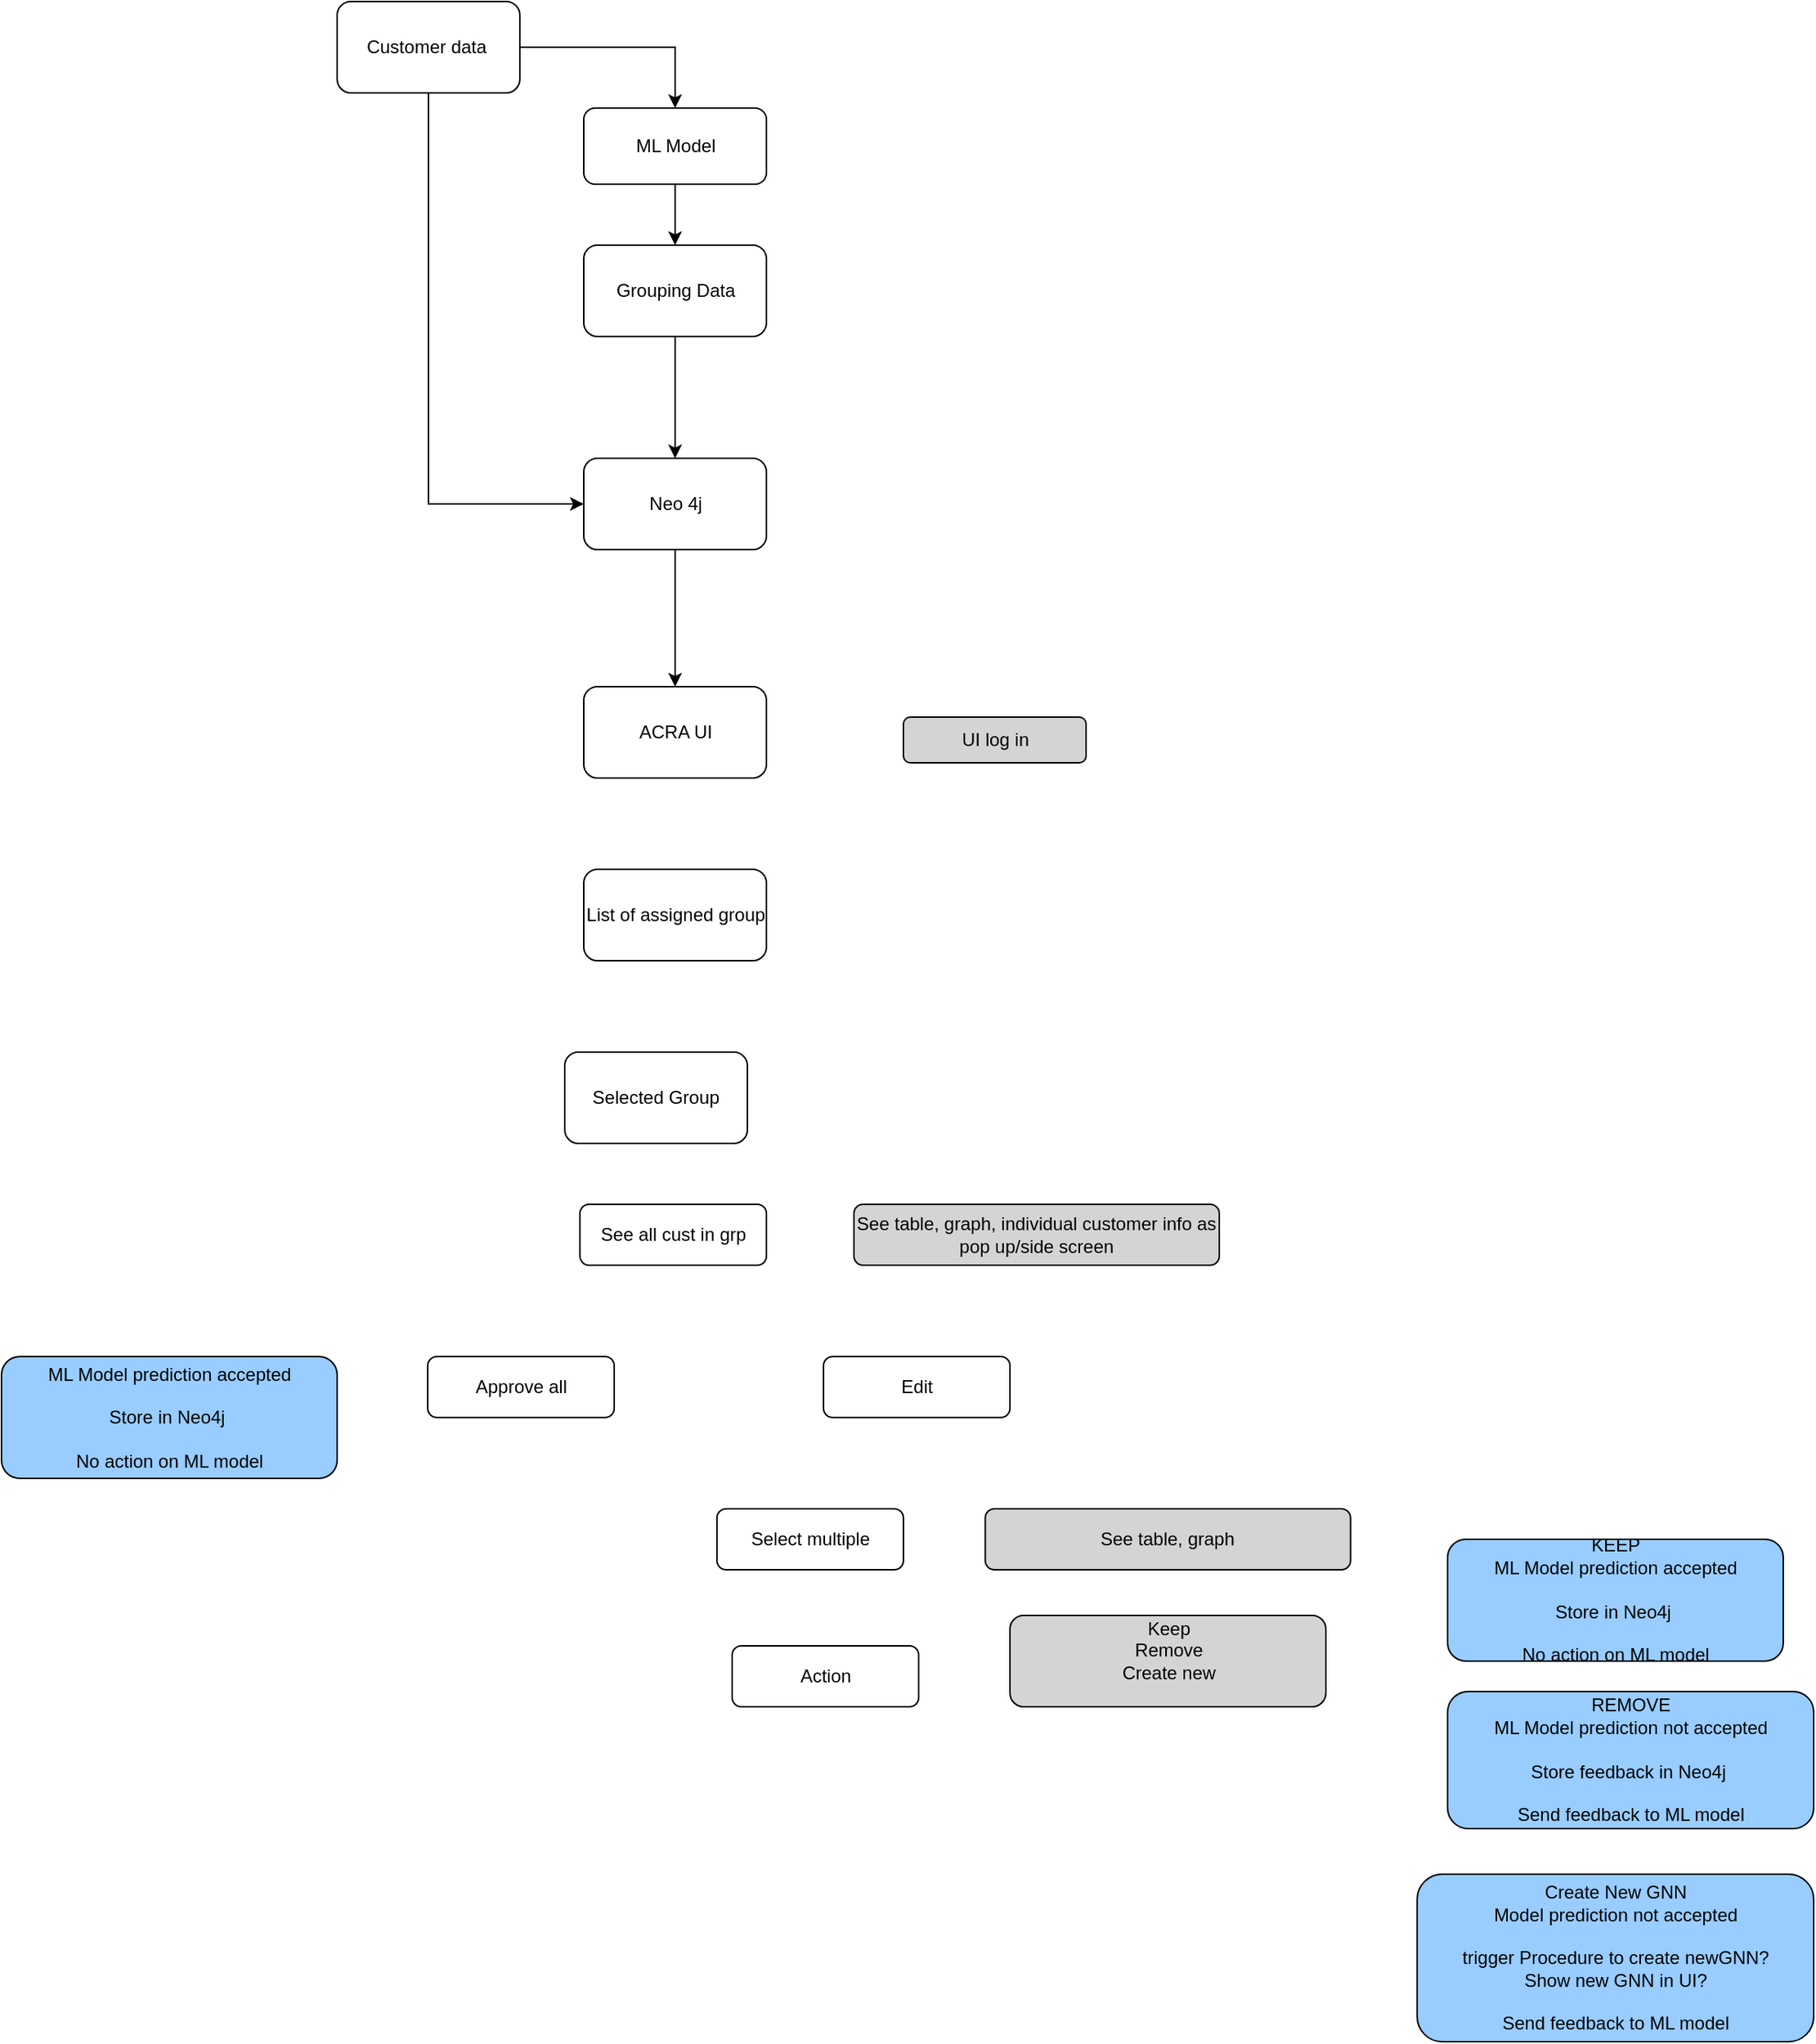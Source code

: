 <mxfile version="23.1.5" type="device">
  <diagram name="Page-1" id="O0x8agLoFAO3WvgfJhYH">
    <mxGraphModel dx="2116" dy="1778" grid="1" gridSize="10" guides="1" tooltips="1" connect="1" arrows="1" fold="1" page="1" pageScale="1" pageWidth="850" pageHeight="1100" math="0" shadow="0">
      <root>
        <mxCell id="0" />
        <mxCell id="1" parent="0" />
        <mxCell id="GQ1I2X2mkbZeSAsyuRKi-1" style="edgeStyle=orthogonalEdgeStyle;rounded=0;orthogonalLoop=1;jettySize=auto;html=1;entryX=0.5;entryY=0;entryDx=0;entryDy=0;" edge="1" parent="1" source="GQ1I2X2mkbZeSAsyuRKi-3" target="GQ1I2X2mkbZeSAsyuRKi-25">
          <mxGeometry relative="1" as="geometry" />
        </mxCell>
        <mxCell id="GQ1I2X2mkbZeSAsyuRKi-2" style="edgeStyle=orthogonalEdgeStyle;rounded=0;orthogonalLoop=1;jettySize=auto;html=1;entryX=0;entryY=0.5;entryDx=0;entryDy=0;" edge="1" parent="1" source="GQ1I2X2mkbZeSAsyuRKi-3" target="GQ1I2X2mkbZeSAsyuRKi-7">
          <mxGeometry relative="1" as="geometry">
            <mxPoint x="200" y="260" as="targetPoint" />
            <Array as="points">
              <mxPoint x="61" y="300" />
            </Array>
          </mxGeometry>
        </mxCell>
        <mxCell id="GQ1I2X2mkbZeSAsyuRKi-3" value="Customer data&amp;nbsp;" style="rounded=1;whiteSpace=wrap;html=1;" vertex="1" parent="1">
          <mxGeometry x="0.5" y="-30" width="120" height="60" as="geometry" />
        </mxCell>
        <mxCell id="GQ1I2X2mkbZeSAsyuRKi-4" style="edgeStyle=orthogonalEdgeStyle;rounded=0;orthogonalLoop=1;jettySize=auto;html=1;entryX=0.5;entryY=0;entryDx=0;entryDy=0;" edge="1" parent="1" source="GQ1I2X2mkbZeSAsyuRKi-5" target="GQ1I2X2mkbZeSAsyuRKi-7">
          <mxGeometry relative="1" as="geometry" />
        </mxCell>
        <mxCell id="GQ1I2X2mkbZeSAsyuRKi-5" value="Grouping Data" style="rounded=1;whiteSpace=wrap;html=1;" vertex="1" parent="1">
          <mxGeometry x="162.5" y="130" width="120" height="60" as="geometry" />
        </mxCell>
        <mxCell id="GQ1I2X2mkbZeSAsyuRKi-6" style="edgeStyle=orthogonalEdgeStyle;rounded=0;orthogonalLoop=1;jettySize=auto;html=1;" edge="1" parent="1" source="GQ1I2X2mkbZeSAsyuRKi-7" target="GQ1I2X2mkbZeSAsyuRKi-8">
          <mxGeometry relative="1" as="geometry" />
        </mxCell>
        <mxCell id="GQ1I2X2mkbZeSAsyuRKi-7" value="Neo 4j" style="rounded=1;whiteSpace=wrap;html=1;" vertex="1" parent="1">
          <mxGeometry x="162.5" y="270" width="120" height="60" as="geometry" />
        </mxCell>
        <mxCell id="GQ1I2X2mkbZeSAsyuRKi-8" value="ACRA UI" style="rounded=1;whiteSpace=wrap;html=1;" vertex="1" parent="1">
          <mxGeometry x="162.5" y="420" width="120" height="60" as="geometry" />
        </mxCell>
        <mxCell id="GQ1I2X2mkbZeSAsyuRKi-9" value="UI log in" style="rounded=1;whiteSpace=wrap;html=1;fillColor=#D4D4D4;" vertex="1" parent="1">
          <mxGeometry x="372.5" y="440" width="120" height="30" as="geometry" />
        </mxCell>
        <mxCell id="GQ1I2X2mkbZeSAsyuRKi-10" value="List of assigned group" style="rounded=1;whiteSpace=wrap;html=1;" vertex="1" parent="1">
          <mxGeometry x="162.5" y="540" width="120" height="60" as="geometry" />
        </mxCell>
        <mxCell id="GQ1I2X2mkbZeSAsyuRKi-11" value="Selected Group" style="rounded=1;whiteSpace=wrap;html=1;" vertex="1" parent="1">
          <mxGeometry x="150" y="660" width="120" height="60" as="geometry" />
        </mxCell>
        <mxCell id="GQ1I2X2mkbZeSAsyuRKi-12" value="See all cust in grp" style="rounded=1;whiteSpace=wrap;html=1;" vertex="1" parent="1">
          <mxGeometry x="160" y="760" width="122.5" height="40" as="geometry" />
        </mxCell>
        <mxCell id="GQ1I2X2mkbZeSAsyuRKi-13" value="Approve all" style="rounded=1;whiteSpace=wrap;html=1;" vertex="1" parent="1">
          <mxGeometry x="60" y="860" width="122.5" height="40" as="geometry" />
        </mxCell>
        <mxCell id="GQ1I2X2mkbZeSAsyuRKi-14" value="Edit" style="rounded=1;whiteSpace=wrap;html=1;" vertex="1" parent="1">
          <mxGeometry x="320" y="860" width="122.5" height="40" as="geometry" />
        </mxCell>
        <mxCell id="GQ1I2X2mkbZeSAsyuRKi-15" value="Select multiple" style="rounded=1;whiteSpace=wrap;html=1;" vertex="1" parent="1">
          <mxGeometry x="250" y="960" width="122.5" height="40" as="geometry" />
        </mxCell>
        <mxCell id="GQ1I2X2mkbZeSAsyuRKi-16" value="See table, graph, individual customer info as pop up/side screen" style="rounded=1;whiteSpace=wrap;html=1;fillColor=#D4D4D4;" vertex="1" parent="1">
          <mxGeometry x="340" y="760" width="240" height="40" as="geometry" />
        </mxCell>
        <mxCell id="GQ1I2X2mkbZeSAsyuRKi-17" value="Action" style="rounded=1;whiteSpace=wrap;html=1;" vertex="1" parent="1">
          <mxGeometry x="260" y="1050" width="122.5" height="40" as="geometry" />
        </mxCell>
        <mxCell id="GQ1I2X2mkbZeSAsyuRKi-18" value="Keep&lt;br&gt;Remove&lt;br&gt;Create new&lt;div&gt;&lt;br/&gt;&lt;/div&gt;" style="rounded=1;whiteSpace=wrap;html=1;fillColor=#D4D4D4;" vertex="1" parent="1">
          <mxGeometry x="442.5" y="1030" width="207.5" height="60" as="geometry" />
        </mxCell>
        <mxCell id="GQ1I2X2mkbZeSAsyuRKi-19" value="See table, graph" style="rounded=1;whiteSpace=wrap;html=1;fillColor=#D4D4D4;" vertex="1" parent="1">
          <mxGeometry x="426.25" y="960" width="240" height="40" as="geometry" />
        </mxCell>
        <mxCell id="GQ1I2X2mkbZeSAsyuRKi-20" value="ML Model prediction accepted&lt;br&gt;&lt;br&gt;Store in Neo4j&amp;nbsp;&lt;br&gt;&lt;br&gt;No action on ML model" style="rounded=1;whiteSpace=wrap;html=1;fillColor=#99CCFF;" vertex="1" parent="1">
          <mxGeometry x="-220" y="860" width="220.5" height="80" as="geometry" />
        </mxCell>
        <mxCell id="GQ1I2X2mkbZeSAsyuRKi-21" value="KEEP&lt;br&gt;ML Model prediction accepted&lt;br&gt;&lt;br&gt;Store in Neo4j&amp;nbsp;&lt;br&gt;&lt;br&gt;No action on ML model" style="rounded=1;whiteSpace=wrap;html=1;fillColor=#99CCFF;" vertex="1" parent="1">
          <mxGeometry x="730" y="980" width="220.5" height="80" as="geometry" />
        </mxCell>
        <mxCell id="GQ1I2X2mkbZeSAsyuRKi-22" value="REMOVE&lt;br&gt;ML Model prediction not accepted&lt;br&gt;&lt;br&gt;Store feedback in Neo4j&amp;nbsp;&lt;br&gt;&lt;br&gt;Send feedback to ML model" style="rounded=1;whiteSpace=wrap;html=1;fillColor=#99CCFF;" vertex="1" parent="1">
          <mxGeometry x="730" y="1080" width="240.5" height="90" as="geometry" />
        </mxCell>
        <mxCell id="GQ1I2X2mkbZeSAsyuRKi-23" value="Create New GNN&lt;br&gt;Model prediction not accepted&lt;br&gt;&lt;br&gt;trigger Procedure to create newGNN?&lt;br&gt;Show new GNN in UI?&lt;br&gt;&lt;br&gt;Send feedback to ML model" style="rounded=1;whiteSpace=wrap;html=1;fillColor=#99CCFF;" vertex="1" parent="1">
          <mxGeometry x="710" y="1200" width="260.5" height="110" as="geometry" />
        </mxCell>
        <mxCell id="GQ1I2X2mkbZeSAsyuRKi-24" style="edgeStyle=orthogonalEdgeStyle;rounded=0;orthogonalLoop=1;jettySize=auto;html=1;entryX=0.5;entryY=0;entryDx=0;entryDy=0;" edge="1" parent="1" source="GQ1I2X2mkbZeSAsyuRKi-25" target="GQ1I2X2mkbZeSAsyuRKi-5">
          <mxGeometry relative="1" as="geometry" />
        </mxCell>
        <mxCell id="GQ1I2X2mkbZeSAsyuRKi-25" value="ML Model" style="rounded=1;whiteSpace=wrap;html=1;" vertex="1" parent="1">
          <mxGeometry x="162.5" y="40" width="120" height="50" as="geometry" />
        </mxCell>
      </root>
    </mxGraphModel>
  </diagram>
</mxfile>
